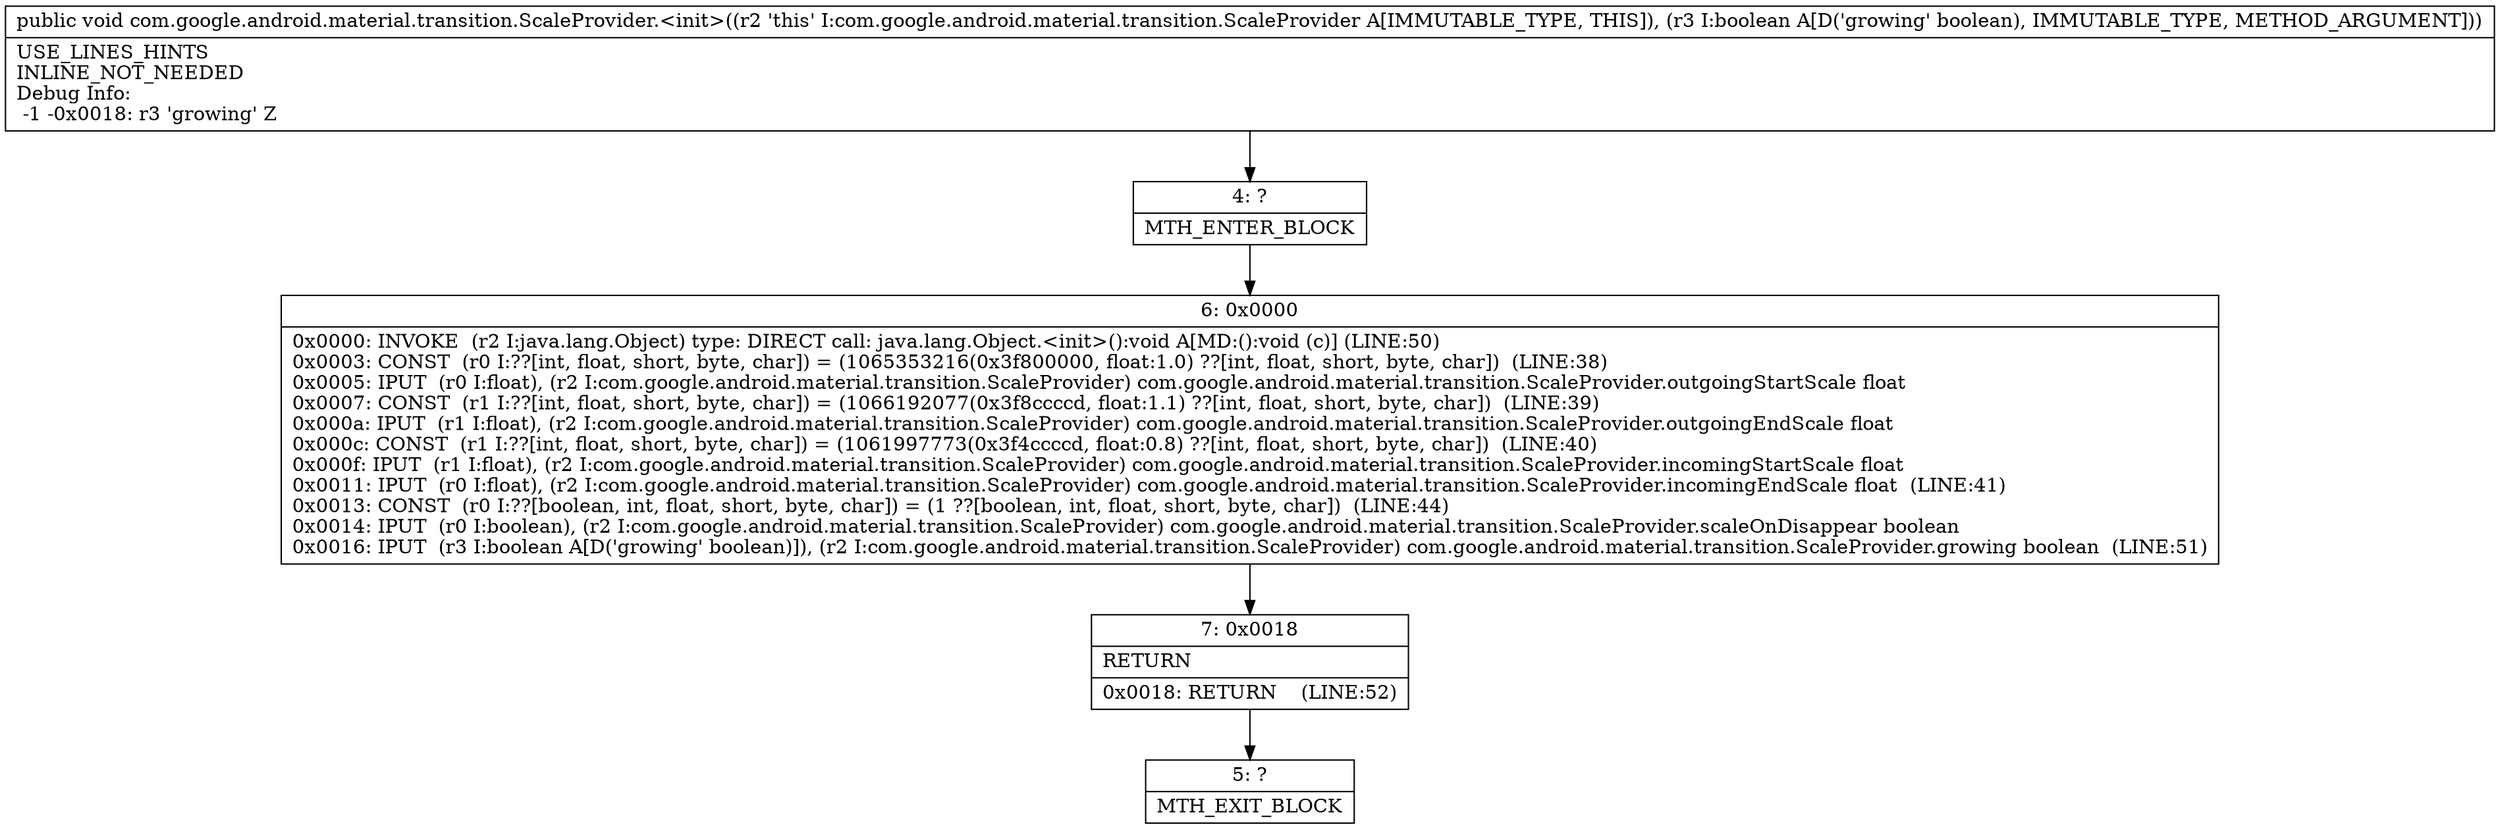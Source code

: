 digraph "CFG forcom.google.android.material.transition.ScaleProvider.\<init\>(Z)V" {
Node_4 [shape=record,label="{4\:\ ?|MTH_ENTER_BLOCK\l}"];
Node_6 [shape=record,label="{6\:\ 0x0000|0x0000: INVOKE  (r2 I:java.lang.Object) type: DIRECT call: java.lang.Object.\<init\>():void A[MD:():void (c)] (LINE:50)\l0x0003: CONST  (r0 I:??[int, float, short, byte, char]) = (1065353216(0x3f800000, float:1.0) ??[int, float, short, byte, char])  (LINE:38)\l0x0005: IPUT  (r0 I:float), (r2 I:com.google.android.material.transition.ScaleProvider) com.google.android.material.transition.ScaleProvider.outgoingStartScale float \l0x0007: CONST  (r1 I:??[int, float, short, byte, char]) = (1066192077(0x3f8ccccd, float:1.1) ??[int, float, short, byte, char])  (LINE:39)\l0x000a: IPUT  (r1 I:float), (r2 I:com.google.android.material.transition.ScaleProvider) com.google.android.material.transition.ScaleProvider.outgoingEndScale float \l0x000c: CONST  (r1 I:??[int, float, short, byte, char]) = (1061997773(0x3f4ccccd, float:0.8) ??[int, float, short, byte, char])  (LINE:40)\l0x000f: IPUT  (r1 I:float), (r2 I:com.google.android.material.transition.ScaleProvider) com.google.android.material.transition.ScaleProvider.incomingStartScale float \l0x0011: IPUT  (r0 I:float), (r2 I:com.google.android.material.transition.ScaleProvider) com.google.android.material.transition.ScaleProvider.incomingEndScale float  (LINE:41)\l0x0013: CONST  (r0 I:??[boolean, int, float, short, byte, char]) = (1 ??[boolean, int, float, short, byte, char])  (LINE:44)\l0x0014: IPUT  (r0 I:boolean), (r2 I:com.google.android.material.transition.ScaleProvider) com.google.android.material.transition.ScaleProvider.scaleOnDisappear boolean \l0x0016: IPUT  (r3 I:boolean A[D('growing' boolean)]), (r2 I:com.google.android.material.transition.ScaleProvider) com.google.android.material.transition.ScaleProvider.growing boolean  (LINE:51)\l}"];
Node_7 [shape=record,label="{7\:\ 0x0018|RETURN\l|0x0018: RETURN    (LINE:52)\l}"];
Node_5 [shape=record,label="{5\:\ ?|MTH_EXIT_BLOCK\l}"];
MethodNode[shape=record,label="{public void com.google.android.material.transition.ScaleProvider.\<init\>((r2 'this' I:com.google.android.material.transition.ScaleProvider A[IMMUTABLE_TYPE, THIS]), (r3 I:boolean A[D('growing' boolean), IMMUTABLE_TYPE, METHOD_ARGUMENT]))  | USE_LINES_HINTS\lINLINE_NOT_NEEDED\lDebug Info:\l  \-1 \-0x0018: r3 'growing' Z\l}"];
MethodNode -> Node_4;Node_4 -> Node_6;
Node_6 -> Node_7;
Node_7 -> Node_5;
}

